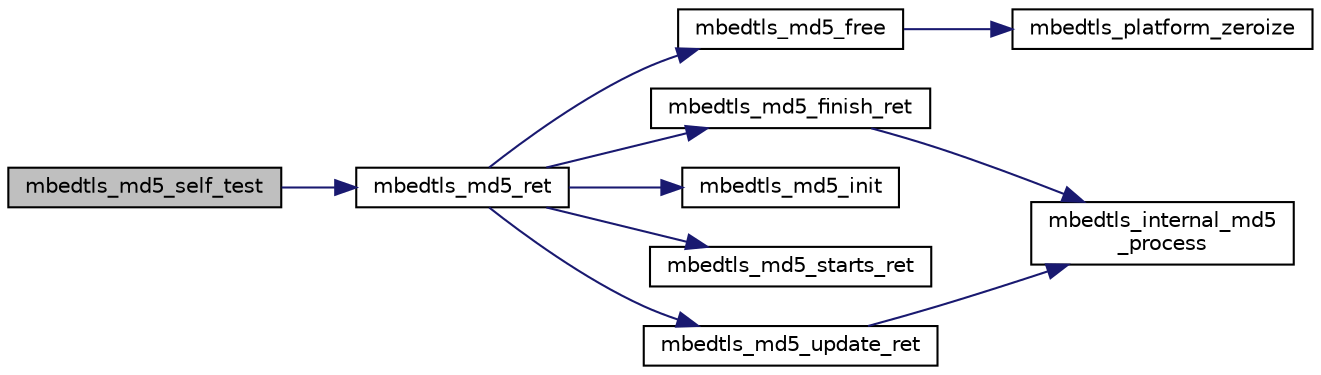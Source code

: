 digraph "mbedtls_md5_self_test"
{
 // LATEX_PDF_SIZE
  edge [fontname="Helvetica",fontsize="10",labelfontname="Helvetica",labelfontsize="10"];
  node [fontname="Helvetica",fontsize="10",shape=record];
  rankdir="LR";
  Node1 [label="mbedtls_md5_self_test",height=0.2,width=0.4,color="black", fillcolor="grey75", style="filled", fontcolor="black",tooltip="Checkup routine."];
  Node1 -> Node2 [color="midnightblue",fontsize="10",style="solid",fontname="Helvetica"];
  Node2 [label="mbedtls_md5_ret",height=0.2,width=0.4,color="black", fillcolor="white", style="filled",URL="$d7/d6c/md5_8c.html#a7ca72f7b510cfcc00be6f10f57f3257a",tooltip="Output = MD5( input buffer )"];
  Node2 -> Node3 [color="midnightblue",fontsize="10",style="solid",fontname="Helvetica"];
  Node3 [label="mbedtls_md5_finish_ret",height=0.2,width=0.4,color="black", fillcolor="white", style="filled",URL="$d7/d6c/md5_8c.html#af63cd4648961d4b2efab1b4e2eb15d82",tooltip="MD5 final digest."];
  Node3 -> Node4 [color="midnightblue",fontsize="10",style="solid",fontname="Helvetica"];
  Node4 [label="mbedtls_internal_md5\l_process",height=0.2,width=0.4,color="black", fillcolor="white", style="filled",URL="$d7/d6c/md5_8c.html#a2fc86ce6eea887e6c6b3cd619da02b21",tooltip="MD5 process data block (internal use only)"];
  Node2 -> Node5 [color="midnightblue",fontsize="10",style="solid",fontname="Helvetica"];
  Node5 [label="mbedtls_md5_free",height=0.2,width=0.4,color="black", fillcolor="white", style="filled",URL="$d7/d6c/md5_8c.html#a6cb8881e3dc6179228b69437ccd00451",tooltip="Clear MD5 context."];
  Node5 -> Node6 [color="midnightblue",fontsize="10",style="solid",fontname="Helvetica"];
  Node6 [label="mbedtls_platform_zeroize",height=0.2,width=0.4,color="black", fillcolor="white", style="filled",URL="$dd/dde/platform__util_8c.html#aa4e36b2c1c58d8ad89e1e11b6ebea2d9",tooltip="Securely zeroize a buffer."];
  Node2 -> Node7 [color="midnightblue",fontsize="10",style="solid",fontname="Helvetica"];
  Node7 [label="mbedtls_md5_init",height=0.2,width=0.4,color="black", fillcolor="white", style="filled",URL="$d7/d6c/md5_8c.html#ad8147bb77981950e6965914d837d9b3e",tooltip="Initialize MD5 context."];
  Node2 -> Node8 [color="midnightblue",fontsize="10",style="solid",fontname="Helvetica"];
  Node8 [label="mbedtls_md5_starts_ret",height=0.2,width=0.4,color="black", fillcolor="white", style="filled",URL="$d7/d6c/md5_8c.html#abac694564e25de21e33a090184f223fc",tooltip="MD5 context setup."];
  Node2 -> Node9 [color="midnightblue",fontsize="10",style="solid",fontname="Helvetica"];
  Node9 [label="mbedtls_md5_update_ret",height=0.2,width=0.4,color="black", fillcolor="white", style="filled",URL="$d7/d6c/md5_8c.html#aded2afe836bf7d6b30f2aa5d5f8033ee",tooltip="MD5 process buffer."];
  Node9 -> Node4 [color="midnightblue",fontsize="10",style="solid",fontname="Helvetica"];
}
